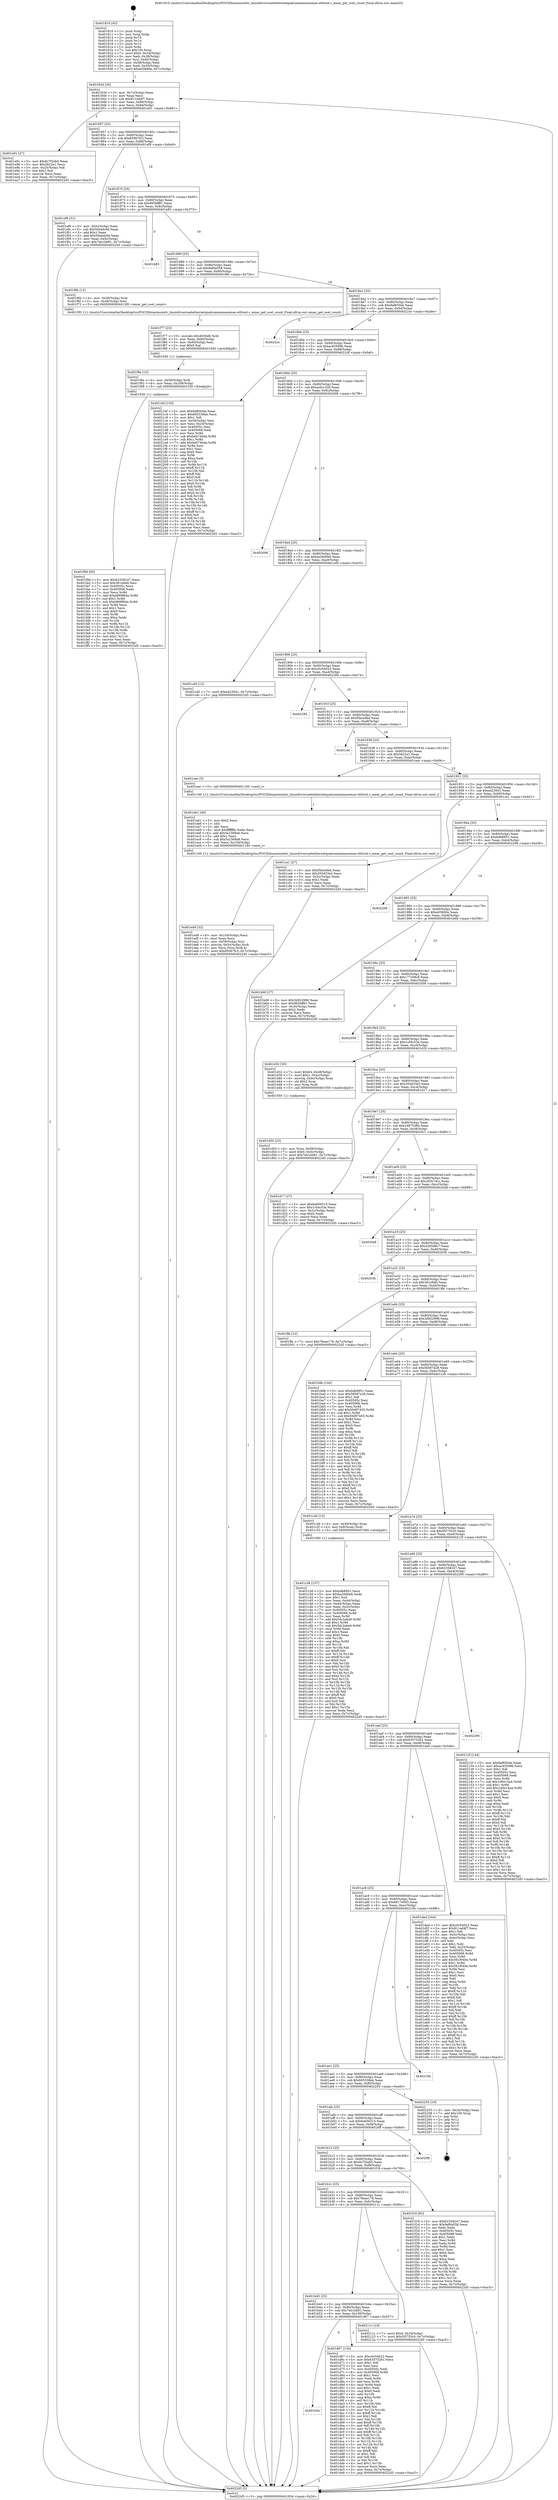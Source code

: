 digraph "0x401810" {
  label = "0x401810 (/mnt/c/Users/mathe/Desktop/tcc/POCII/binaries/extr_linuxdriversnetethernetqualcommemacemac-ethtool.c_emac_get_sset_count_Final-ollvm.out::main(0))"
  labelloc = "t"
  node[shape=record]

  Entry [label="",width=0.3,height=0.3,shape=circle,fillcolor=black,style=filled]
  "0x40183d" [label="{
     0x40183d [26]\l
     | [instrs]\l
     &nbsp;&nbsp;0x40183d \<+3\>: mov -0x7c(%rbp),%eax\l
     &nbsp;&nbsp;0x401840 \<+2\>: mov %eax,%ecx\l
     &nbsp;&nbsp;0x401842 \<+6\>: sub $0x811ed4f7,%ecx\l
     &nbsp;&nbsp;0x401848 \<+3\>: mov %eax,-0x80(%rbp)\l
     &nbsp;&nbsp;0x40184b \<+6\>: mov %ecx,-0x84(%rbp)\l
     &nbsp;&nbsp;0x401851 \<+6\>: je 0000000000401e91 \<main+0x681\>\l
  }"]
  "0x401e91" [label="{
     0x401e91 [27]\l
     | [instrs]\l
     &nbsp;&nbsp;0x401e91 \<+5\>: mov $0x6c7f2eb5,%eax\l
     &nbsp;&nbsp;0x401e96 \<+5\>: mov $0x5622e1,%ecx\l
     &nbsp;&nbsp;0x401e9b \<+3\>: mov -0x25(%rbp),%dl\l
     &nbsp;&nbsp;0x401e9e \<+3\>: test $0x1,%dl\l
     &nbsp;&nbsp;0x401ea1 \<+3\>: cmovne %ecx,%eax\l
     &nbsp;&nbsp;0x401ea4 \<+3\>: mov %eax,-0x7c(%rbp)\l
     &nbsp;&nbsp;0x401ea7 \<+5\>: jmp 00000000004022d5 \<main+0xac5\>\l
  }"]
  "0x401857" [label="{
     0x401857 [25]\l
     | [instrs]\l
     &nbsp;&nbsp;0x401857 \<+5\>: jmp 000000000040185c \<main+0x4c\>\l
     &nbsp;&nbsp;0x40185c \<+3\>: mov -0x80(%rbp),%eax\l
     &nbsp;&nbsp;0x40185f \<+5\>: sub $0x85067fc3,%eax\l
     &nbsp;&nbsp;0x401864 \<+6\>: mov %eax,-0x88(%rbp)\l
     &nbsp;&nbsp;0x40186a \<+6\>: je 0000000000401ef9 \<main+0x6e9\>\l
  }"]
  Exit [label="",width=0.3,height=0.3,shape=circle,fillcolor=black,style=filled,peripheries=2]
  "0x401ef9" [label="{
     0x401ef9 [31]\l
     | [instrs]\l
     &nbsp;&nbsp;0x401ef9 \<+3\>: mov -0x5c(%rbp),%eax\l
     &nbsp;&nbsp;0x401efc \<+5\>: sub $0x50e4dc9d,%eax\l
     &nbsp;&nbsp;0x401f01 \<+3\>: add $0x1,%eax\l
     &nbsp;&nbsp;0x401f04 \<+5\>: add $0x50e4dc9d,%eax\l
     &nbsp;&nbsp;0x401f09 \<+3\>: mov %eax,-0x5c(%rbp)\l
     &nbsp;&nbsp;0x401f0c \<+7\>: movl $0x7eb1bb81,-0x7c(%rbp)\l
     &nbsp;&nbsp;0x401f13 \<+5\>: jmp 00000000004022d5 \<main+0xac5\>\l
  }"]
  "0x401870" [label="{
     0x401870 [25]\l
     | [instrs]\l
     &nbsp;&nbsp;0x401870 \<+5\>: jmp 0000000000401875 \<main+0x65\>\l
     &nbsp;&nbsp;0x401875 \<+3\>: mov -0x80(%rbp),%eax\l
     &nbsp;&nbsp;0x401878 \<+5\>: sub $0x965bff81,%eax\l
     &nbsp;&nbsp;0x40187d \<+6\>: mov %eax,-0x8c(%rbp)\l
     &nbsp;&nbsp;0x401883 \<+6\>: je 0000000000401b83 \<main+0x373\>\l
  }"]
  "0x401f9d" [label="{
     0x401f9d [93]\l
     | [instrs]\l
     &nbsp;&nbsp;0x401f9d \<+5\>: mov $0x62358247,%eax\l
     &nbsp;&nbsp;0x401fa2 \<+5\>: mov $0x361efefd,%esi\l
     &nbsp;&nbsp;0x401fa7 \<+7\>: mov 0x40505c,%ecx\l
     &nbsp;&nbsp;0x401fae \<+7\>: mov 0x405068,%edx\l
     &nbsp;&nbsp;0x401fb5 \<+3\>: mov %ecx,%r8d\l
     &nbsp;&nbsp;0x401fb8 \<+7\>: add $0xb868f64e,%r8d\l
     &nbsp;&nbsp;0x401fbf \<+4\>: sub $0x1,%r8d\l
     &nbsp;&nbsp;0x401fc3 \<+7\>: sub $0xb868f64e,%r8d\l
     &nbsp;&nbsp;0x401fca \<+4\>: imul %r8d,%ecx\l
     &nbsp;&nbsp;0x401fce \<+3\>: and $0x1,%ecx\l
     &nbsp;&nbsp;0x401fd1 \<+3\>: cmp $0x0,%ecx\l
     &nbsp;&nbsp;0x401fd4 \<+4\>: sete %r9b\l
     &nbsp;&nbsp;0x401fd8 \<+3\>: cmp $0xa,%edx\l
     &nbsp;&nbsp;0x401fdb \<+4\>: setl %r10b\l
     &nbsp;&nbsp;0x401fdf \<+3\>: mov %r9b,%r11b\l
     &nbsp;&nbsp;0x401fe2 \<+3\>: and %r10b,%r11b\l
     &nbsp;&nbsp;0x401fe5 \<+3\>: xor %r10b,%r9b\l
     &nbsp;&nbsp;0x401fe8 \<+3\>: or %r9b,%r11b\l
     &nbsp;&nbsp;0x401feb \<+4\>: test $0x1,%r11b\l
     &nbsp;&nbsp;0x401fef \<+3\>: cmovne %esi,%eax\l
     &nbsp;&nbsp;0x401ff2 \<+3\>: mov %eax,-0x7c(%rbp)\l
     &nbsp;&nbsp;0x401ff5 \<+5\>: jmp 00000000004022d5 \<main+0xac5\>\l
  }"]
  "0x401b83" [label="{
     0x401b83\l
  }", style=dashed]
  "0x401889" [label="{
     0x401889 [25]\l
     | [instrs]\l
     &nbsp;&nbsp;0x401889 \<+5\>: jmp 000000000040188e \<main+0x7e\>\l
     &nbsp;&nbsp;0x40188e \<+3\>: mov -0x80(%rbp),%eax\l
     &nbsp;&nbsp;0x401891 \<+5\>: sub $0x9af0a558,%eax\l
     &nbsp;&nbsp;0x401896 \<+6\>: mov %eax,-0x90(%rbp)\l
     &nbsp;&nbsp;0x40189c \<+6\>: je 0000000000401f6b \<main+0x75b\>\l
  }"]
  "0x401f8e" [label="{
     0x401f8e [15]\l
     | [instrs]\l
     &nbsp;&nbsp;0x401f8e \<+4\>: mov -0x58(%rbp),%rdi\l
     &nbsp;&nbsp;0x401f92 \<+6\>: mov %eax,-0x108(%rbp)\l
     &nbsp;&nbsp;0x401f98 \<+5\>: call 0000000000401030 \<free@plt\>\l
     | [calls]\l
     &nbsp;&nbsp;0x401030 \{1\} (unknown)\l
  }"]
  "0x401f6b" [label="{
     0x401f6b [12]\l
     | [instrs]\l
     &nbsp;&nbsp;0x401f6b \<+4\>: mov -0x58(%rbp),%rdi\l
     &nbsp;&nbsp;0x401f6f \<+3\>: mov -0x48(%rbp),%esi\l
     &nbsp;&nbsp;0x401f72 \<+5\>: call 00000000004013f0 \<emac_get_sset_count\>\l
     | [calls]\l
     &nbsp;&nbsp;0x4013f0 \{1\} (/mnt/c/Users/mathe/Desktop/tcc/POCII/binaries/extr_linuxdriversnetethernetqualcommemacemac-ethtool.c_emac_get_sset_count_Final-ollvm.out::emac_get_sset_count)\l
  }"]
  "0x4018a2" [label="{
     0x4018a2 [25]\l
     | [instrs]\l
     &nbsp;&nbsp;0x4018a2 \<+5\>: jmp 00000000004018a7 \<main+0x97\>\l
     &nbsp;&nbsp;0x4018a7 \<+3\>: mov -0x80(%rbp),%eax\l
     &nbsp;&nbsp;0x4018aa \<+5\>: sub $0x9af650de,%eax\l
     &nbsp;&nbsp;0x4018af \<+6\>: mov %eax,-0x94(%rbp)\l
     &nbsp;&nbsp;0x4018b5 \<+6\>: je 00000000004022ce \<main+0xabe\>\l
  }"]
  "0x401f77" [label="{
     0x401f77 [23]\l
     | [instrs]\l
     &nbsp;&nbsp;0x401f77 \<+10\>: movabs $0x4030d6,%rdi\l
     &nbsp;&nbsp;0x401f81 \<+3\>: mov %eax,-0x60(%rbp)\l
     &nbsp;&nbsp;0x401f84 \<+3\>: mov -0x60(%rbp),%esi\l
     &nbsp;&nbsp;0x401f87 \<+2\>: mov $0x0,%al\l
     &nbsp;&nbsp;0x401f89 \<+5\>: call 0000000000401040 \<printf@plt\>\l
     | [calls]\l
     &nbsp;&nbsp;0x401040 \{1\} (unknown)\l
  }"]
  "0x4022ce" [label="{
     0x4022ce\l
  }", style=dashed]
  "0x4018bb" [label="{
     0x4018bb [25]\l
     | [instrs]\l
     &nbsp;&nbsp;0x4018bb \<+5\>: jmp 00000000004018c0 \<main+0xb0\>\l
     &nbsp;&nbsp;0x4018c0 \<+3\>: mov -0x80(%rbp),%eax\l
     &nbsp;&nbsp;0x4018c3 \<+5\>: sub $0xac45599b,%eax\l
     &nbsp;&nbsp;0x4018c8 \<+6\>: mov %eax,-0x98(%rbp)\l
     &nbsp;&nbsp;0x4018ce \<+6\>: je 00000000004021bf \<main+0x9af\>\l
  }"]
  "0x401ed9" [label="{
     0x401ed9 [32]\l
     | [instrs]\l
     &nbsp;&nbsp;0x401ed9 \<+6\>: mov -0x104(%rbp),%ecx\l
     &nbsp;&nbsp;0x401edf \<+3\>: imul %eax,%ecx\l
     &nbsp;&nbsp;0x401ee2 \<+4\>: mov -0x58(%rbp),%rsi\l
     &nbsp;&nbsp;0x401ee6 \<+4\>: movslq -0x5c(%rbp),%rdi\l
     &nbsp;&nbsp;0x401eea \<+3\>: mov %ecx,(%rsi,%rdi,4)\l
     &nbsp;&nbsp;0x401eed \<+7\>: movl $0x85067fc3,-0x7c(%rbp)\l
     &nbsp;&nbsp;0x401ef4 \<+5\>: jmp 00000000004022d5 \<main+0xac5\>\l
  }"]
  "0x4021bf" [label="{
     0x4021bf [150]\l
     | [instrs]\l
     &nbsp;&nbsp;0x4021bf \<+5\>: mov $0x9af650de,%eax\l
     &nbsp;&nbsp;0x4021c4 \<+5\>: mov $0x665338eb,%ecx\l
     &nbsp;&nbsp;0x4021c9 \<+2\>: mov $0x1,%dl\l
     &nbsp;&nbsp;0x4021cb \<+3\>: mov -0x34(%rbp),%esi\l
     &nbsp;&nbsp;0x4021ce \<+3\>: mov %esi,-0x24(%rbp)\l
     &nbsp;&nbsp;0x4021d1 \<+7\>: mov 0x40505c,%esi\l
     &nbsp;&nbsp;0x4021d8 \<+7\>: mov 0x405068,%edi\l
     &nbsp;&nbsp;0x4021df \<+3\>: mov %esi,%r8d\l
     &nbsp;&nbsp;0x4021e2 \<+7\>: sub $0xbeb740da,%r8d\l
     &nbsp;&nbsp;0x4021e9 \<+4\>: sub $0x1,%r8d\l
     &nbsp;&nbsp;0x4021ed \<+7\>: add $0xbeb740da,%r8d\l
     &nbsp;&nbsp;0x4021f4 \<+4\>: imul %r8d,%esi\l
     &nbsp;&nbsp;0x4021f8 \<+3\>: and $0x1,%esi\l
     &nbsp;&nbsp;0x4021fb \<+3\>: cmp $0x0,%esi\l
     &nbsp;&nbsp;0x4021fe \<+4\>: sete %r9b\l
     &nbsp;&nbsp;0x402202 \<+3\>: cmp $0xa,%edi\l
     &nbsp;&nbsp;0x402205 \<+4\>: setl %r10b\l
     &nbsp;&nbsp;0x402209 \<+3\>: mov %r9b,%r11b\l
     &nbsp;&nbsp;0x40220c \<+4\>: xor $0xff,%r11b\l
     &nbsp;&nbsp;0x402210 \<+3\>: mov %r10b,%bl\l
     &nbsp;&nbsp;0x402213 \<+3\>: xor $0xff,%bl\l
     &nbsp;&nbsp;0x402216 \<+3\>: xor $0x0,%dl\l
     &nbsp;&nbsp;0x402219 \<+3\>: mov %r11b,%r14b\l
     &nbsp;&nbsp;0x40221c \<+4\>: and $0x0,%r14b\l
     &nbsp;&nbsp;0x402220 \<+3\>: and %dl,%r9b\l
     &nbsp;&nbsp;0x402223 \<+3\>: mov %bl,%r15b\l
     &nbsp;&nbsp;0x402226 \<+4\>: and $0x0,%r15b\l
     &nbsp;&nbsp;0x40222a \<+3\>: and %dl,%r10b\l
     &nbsp;&nbsp;0x40222d \<+3\>: or %r9b,%r14b\l
     &nbsp;&nbsp;0x402230 \<+3\>: or %r10b,%r15b\l
     &nbsp;&nbsp;0x402233 \<+3\>: xor %r15b,%r14b\l
     &nbsp;&nbsp;0x402236 \<+3\>: or %bl,%r11b\l
     &nbsp;&nbsp;0x402239 \<+4\>: xor $0xff,%r11b\l
     &nbsp;&nbsp;0x40223d \<+3\>: or $0x0,%dl\l
     &nbsp;&nbsp;0x402240 \<+3\>: and %dl,%r11b\l
     &nbsp;&nbsp;0x402243 \<+3\>: or %r11b,%r14b\l
     &nbsp;&nbsp;0x402246 \<+4\>: test $0x1,%r14b\l
     &nbsp;&nbsp;0x40224a \<+3\>: cmovne %ecx,%eax\l
     &nbsp;&nbsp;0x40224d \<+3\>: mov %eax,-0x7c(%rbp)\l
     &nbsp;&nbsp;0x402250 \<+5\>: jmp 00000000004022d5 \<main+0xac5\>\l
  }"]
  "0x4018d4" [label="{
     0x4018d4 [25]\l
     | [instrs]\l
     &nbsp;&nbsp;0x4018d4 \<+5\>: jmp 00000000004018d9 \<main+0xc9\>\l
     &nbsp;&nbsp;0x4018d9 \<+3\>: mov -0x80(%rbp),%eax\l
     &nbsp;&nbsp;0x4018dc \<+5\>: sub $0xae5cc326,%eax\l
     &nbsp;&nbsp;0x4018e1 \<+6\>: mov %eax,-0x9c(%rbp)\l
     &nbsp;&nbsp;0x4018e7 \<+6\>: je 0000000000402006 \<main+0x7f6\>\l
  }"]
  "0x401eb1" [label="{
     0x401eb1 [40]\l
     | [instrs]\l
     &nbsp;&nbsp;0x401eb1 \<+5\>: mov $0x2,%ecx\l
     &nbsp;&nbsp;0x401eb6 \<+1\>: cltd\l
     &nbsp;&nbsp;0x401eb7 \<+2\>: idiv %ecx\l
     &nbsp;&nbsp;0x401eb9 \<+6\>: imul $0xfffffffe,%edx,%ecx\l
     &nbsp;&nbsp;0x401ebf \<+6\>: add $0x5a1568a8,%ecx\l
     &nbsp;&nbsp;0x401ec5 \<+3\>: add $0x1,%ecx\l
     &nbsp;&nbsp;0x401ec8 \<+6\>: sub $0x5a1568a8,%ecx\l
     &nbsp;&nbsp;0x401ece \<+6\>: mov %ecx,-0x104(%rbp)\l
     &nbsp;&nbsp;0x401ed4 \<+5\>: call 0000000000401160 \<next_i\>\l
     | [calls]\l
     &nbsp;&nbsp;0x401160 \{1\} (/mnt/c/Users/mathe/Desktop/tcc/POCII/binaries/extr_linuxdriversnetethernetqualcommemacemac-ethtool.c_emac_get_sset_count_Final-ollvm.out::next_i)\l
  }"]
  "0x402006" [label="{
     0x402006\l
  }", style=dashed]
  "0x4018ed" [label="{
     0x4018ed [25]\l
     | [instrs]\l
     &nbsp;&nbsp;0x4018ed \<+5\>: jmp 00000000004018f2 \<main+0xe2\>\l
     &nbsp;&nbsp;0x4018f2 \<+3\>: mov -0x80(%rbp),%eax\l
     &nbsp;&nbsp;0x4018f5 \<+5\>: sub $0xba26d0e6,%eax\l
     &nbsp;&nbsp;0x4018fa \<+6\>: mov %eax,-0xa0(%rbp)\l
     &nbsp;&nbsp;0x401900 \<+6\>: je 0000000000401cd5 \<main+0x4c5\>\l
  }"]
  "0x401b5e" [label="{
     0x401b5e\l
  }", style=dashed]
  "0x401cd5" [label="{
     0x401cd5 [12]\l
     | [instrs]\l
     &nbsp;&nbsp;0x401cd5 \<+7\>: movl $0xa423941,-0x7c(%rbp)\l
     &nbsp;&nbsp;0x401cdc \<+5\>: jmp 00000000004022d5 \<main+0xac5\>\l
  }"]
  "0x401906" [label="{
     0x401906 [25]\l
     | [instrs]\l
     &nbsp;&nbsp;0x401906 \<+5\>: jmp 000000000040190b \<main+0xfb\>\l
     &nbsp;&nbsp;0x40190b \<+3\>: mov -0x80(%rbp),%eax\l
     &nbsp;&nbsp;0x40190e \<+5\>: sub $0xc0c54022,%eax\l
     &nbsp;&nbsp;0x401913 \<+6\>: mov %eax,-0xa4(%rbp)\l
     &nbsp;&nbsp;0x401919 \<+6\>: je 0000000000402284 \<main+0xa74\>\l
  }"]
  "0x401d67" [label="{
     0x401d67 [134]\l
     | [instrs]\l
     &nbsp;&nbsp;0x401d67 \<+5\>: mov $0xc0c54022,%eax\l
     &nbsp;&nbsp;0x401d6c \<+5\>: mov $0x63575261,%ecx\l
     &nbsp;&nbsp;0x401d71 \<+2\>: mov $0x1,%dl\l
     &nbsp;&nbsp;0x401d73 \<+2\>: xor %esi,%esi\l
     &nbsp;&nbsp;0x401d75 \<+7\>: mov 0x40505c,%edi\l
     &nbsp;&nbsp;0x401d7c \<+8\>: mov 0x405068,%r8d\l
     &nbsp;&nbsp;0x401d84 \<+3\>: sub $0x1,%esi\l
     &nbsp;&nbsp;0x401d87 \<+3\>: mov %edi,%r9d\l
     &nbsp;&nbsp;0x401d8a \<+3\>: add %esi,%r9d\l
     &nbsp;&nbsp;0x401d8d \<+4\>: imul %r9d,%edi\l
     &nbsp;&nbsp;0x401d91 \<+3\>: and $0x1,%edi\l
     &nbsp;&nbsp;0x401d94 \<+3\>: cmp $0x0,%edi\l
     &nbsp;&nbsp;0x401d97 \<+4\>: sete %r10b\l
     &nbsp;&nbsp;0x401d9b \<+4\>: cmp $0xa,%r8d\l
     &nbsp;&nbsp;0x401d9f \<+4\>: setl %r11b\l
     &nbsp;&nbsp;0x401da3 \<+3\>: mov %r10b,%bl\l
     &nbsp;&nbsp;0x401da6 \<+3\>: xor $0xff,%bl\l
     &nbsp;&nbsp;0x401da9 \<+3\>: mov %r11b,%r14b\l
     &nbsp;&nbsp;0x401dac \<+4\>: xor $0xff,%r14b\l
     &nbsp;&nbsp;0x401db0 \<+3\>: xor $0x1,%dl\l
     &nbsp;&nbsp;0x401db3 \<+3\>: mov %bl,%r15b\l
     &nbsp;&nbsp;0x401db6 \<+4\>: and $0xff,%r15b\l
     &nbsp;&nbsp;0x401dba \<+3\>: and %dl,%r10b\l
     &nbsp;&nbsp;0x401dbd \<+3\>: mov %r14b,%r12b\l
     &nbsp;&nbsp;0x401dc0 \<+4\>: and $0xff,%r12b\l
     &nbsp;&nbsp;0x401dc4 \<+3\>: and %dl,%r11b\l
     &nbsp;&nbsp;0x401dc7 \<+3\>: or %r10b,%r15b\l
     &nbsp;&nbsp;0x401dca \<+3\>: or %r11b,%r12b\l
     &nbsp;&nbsp;0x401dcd \<+3\>: xor %r12b,%r15b\l
     &nbsp;&nbsp;0x401dd0 \<+3\>: or %r14b,%bl\l
     &nbsp;&nbsp;0x401dd3 \<+3\>: xor $0xff,%bl\l
     &nbsp;&nbsp;0x401dd6 \<+3\>: or $0x1,%dl\l
     &nbsp;&nbsp;0x401dd9 \<+2\>: and %dl,%bl\l
     &nbsp;&nbsp;0x401ddb \<+3\>: or %bl,%r15b\l
     &nbsp;&nbsp;0x401dde \<+4\>: test $0x1,%r15b\l
     &nbsp;&nbsp;0x401de2 \<+3\>: cmovne %ecx,%eax\l
     &nbsp;&nbsp;0x401de5 \<+3\>: mov %eax,-0x7c(%rbp)\l
     &nbsp;&nbsp;0x401de8 \<+5\>: jmp 00000000004022d5 \<main+0xac5\>\l
  }"]
  "0x402284" [label="{
     0x402284\l
  }", style=dashed]
  "0x40191f" [label="{
     0x40191f [25]\l
     | [instrs]\l
     &nbsp;&nbsp;0x40191f \<+5\>: jmp 0000000000401924 \<main+0x114\>\l
     &nbsp;&nbsp;0x401924 \<+3\>: mov -0x80(%rbp),%eax\l
     &nbsp;&nbsp;0x401927 \<+5\>: sub $0xf5bce6b4,%eax\l
     &nbsp;&nbsp;0x40192c \<+6\>: mov %eax,-0xa8(%rbp)\l
     &nbsp;&nbsp;0x401932 \<+6\>: je 0000000000401cfc \<main+0x4ec\>\l
  }"]
  "0x401b45" [label="{
     0x401b45 [25]\l
     | [instrs]\l
     &nbsp;&nbsp;0x401b45 \<+5\>: jmp 0000000000401b4a \<main+0x33a\>\l
     &nbsp;&nbsp;0x401b4a \<+3\>: mov -0x80(%rbp),%eax\l
     &nbsp;&nbsp;0x401b4d \<+5\>: sub $0x7eb1bb81,%eax\l
     &nbsp;&nbsp;0x401b52 \<+6\>: mov %eax,-0x100(%rbp)\l
     &nbsp;&nbsp;0x401b58 \<+6\>: je 0000000000401d67 \<main+0x557\>\l
  }"]
  "0x401cfc" [label="{
     0x401cfc\l
  }", style=dashed]
  "0x401938" [label="{
     0x401938 [25]\l
     | [instrs]\l
     &nbsp;&nbsp;0x401938 \<+5\>: jmp 000000000040193d \<main+0x12d\>\l
     &nbsp;&nbsp;0x40193d \<+3\>: mov -0x80(%rbp),%eax\l
     &nbsp;&nbsp;0x401940 \<+5\>: sub $0x5622e1,%eax\l
     &nbsp;&nbsp;0x401945 \<+6\>: mov %eax,-0xac(%rbp)\l
     &nbsp;&nbsp;0x40194b \<+6\>: je 0000000000401eac \<main+0x69c\>\l
  }"]
  "0x40211c" [label="{
     0x40211c [19]\l
     | [instrs]\l
     &nbsp;&nbsp;0x40211c \<+7\>: movl $0x0,-0x34(%rbp)\l
     &nbsp;&nbsp;0x402123 \<+7\>: movl $0x5f3755c0,-0x7c(%rbp)\l
     &nbsp;&nbsp;0x40212a \<+5\>: jmp 00000000004022d5 \<main+0xac5\>\l
  }"]
  "0x401eac" [label="{
     0x401eac [5]\l
     | [instrs]\l
     &nbsp;&nbsp;0x401eac \<+5\>: call 0000000000401160 \<next_i\>\l
     | [calls]\l
     &nbsp;&nbsp;0x401160 \{1\} (/mnt/c/Users/mathe/Desktop/tcc/POCII/binaries/extr_linuxdriversnetethernetqualcommemacemac-ethtool.c_emac_get_sset_count_Final-ollvm.out::next_i)\l
  }"]
  "0x401951" [label="{
     0x401951 [25]\l
     | [instrs]\l
     &nbsp;&nbsp;0x401951 \<+5\>: jmp 0000000000401956 \<main+0x146\>\l
     &nbsp;&nbsp;0x401956 \<+3\>: mov -0x80(%rbp),%eax\l
     &nbsp;&nbsp;0x401959 \<+5\>: sub $0xa423941,%eax\l
     &nbsp;&nbsp;0x40195e \<+6\>: mov %eax,-0xb0(%rbp)\l
     &nbsp;&nbsp;0x401964 \<+6\>: je 0000000000401ce1 \<main+0x4d1\>\l
  }"]
  "0x401b2c" [label="{
     0x401b2c [25]\l
     | [instrs]\l
     &nbsp;&nbsp;0x401b2c \<+5\>: jmp 0000000000401b31 \<main+0x321\>\l
     &nbsp;&nbsp;0x401b31 \<+3\>: mov -0x80(%rbp),%eax\l
     &nbsp;&nbsp;0x401b34 \<+5\>: sub $0x79eae178,%eax\l
     &nbsp;&nbsp;0x401b39 \<+6\>: mov %eax,-0xfc(%rbp)\l
     &nbsp;&nbsp;0x401b3f \<+6\>: je 000000000040211c \<main+0x90c\>\l
  }"]
  "0x401ce1" [label="{
     0x401ce1 [27]\l
     | [instrs]\l
     &nbsp;&nbsp;0x401ce1 \<+5\>: mov $0xf5bce6b4,%eax\l
     &nbsp;&nbsp;0x401ce6 \<+5\>: mov $0x203d33e2,%ecx\l
     &nbsp;&nbsp;0x401ceb \<+3\>: mov -0x2c(%rbp),%edx\l
     &nbsp;&nbsp;0x401cee \<+3\>: cmp $0x1,%edx\l
     &nbsp;&nbsp;0x401cf1 \<+3\>: cmovl %ecx,%eax\l
     &nbsp;&nbsp;0x401cf4 \<+3\>: mov %eax,-0x7c(%rbp)\l
     &nbsp;&nbsp;0x401cf7 \<+5\>: jmp 00000000004022d5 \<main+0xac5\>\l
  }"]
  "0x40196a" [label="{
     0x40196a [25]\l
     | [instrs]\l
     &nbsp;&nbsp;0x40196a \<+5\>: jmp 000000000040196f \<main+0x15f\>\l
     &nbsp;&nbsp;0x40196f \<+3\>: mov -0x80(%rbp),%eax\l
     &nbsp;&nbsp;0x401972 \<+5\>: sub $0xbdb8951,%eax\l
     &nbsp;&nbsp;0x401977 \<+6\>: mov %eax,-0xb4(%rbp)\l
     &nbsp;&nbsp;0x40197d \<+6\>: je 0000000000402268 \<main+0xa58\>\l
  }"]
  "0x401f18" [label="{
     0x401f18 [83]\l
     | [instrs]\l
     &nbsp;&nbsp;0x401f18 \<+5\>: mov $0x62358247,%eax\l
     &nbsp;&nbsp;0x401f1d \<+5\>: mov $0x9af0a558,%ecx\l
     &nbsp;&nbsp;0x401f22 \<+2\>: xor %edx,%edx\l
     &nbsp;&nbsp;0x401f24 \<+7\>: mov 0x40505c,%esi\l
     &nbsp;&nbsp;0x401f2b \<+7\>: mov 0x405068,%edi\l
     &nbsp;&nbsp;0x401f32 \<+3\>: sub $0x1,%edx\l
     &nbsp;&nbsp;0x401f35 \<+3\>: mov %esi,%r8d\l
     &nbsp;&nbsp;0x401f38 \<+3\>: add %edx,%r8d\l
     &nbsp;&nbsp;0x401f3b \<+4\>: imul %r8d,%esi\l
     &nbsp;&nbsp;0x401f3f \<+3\>: and $0x1,%esi\l
     &nbsp;&nbsp;0x401f42 \<+3\>: cmp $0x0,%esi\l
     &nbsp;&nbsp;0x401f45 \<+4\>: sete %r9b\l
     &nbsp;&nbsp;0x401f49 \<+3\>: cmp $0xa,%edi\l
     &nbsp;&nbsp;0x401f4c \<+4\>: setl %r10b\l
     &nbsp;&nbsp;0x401f50 \<+3\>: mov %r9b,%r11b\l
     &nbsp;&nbsp;0x401f53 \<+3\>: and %r10b,%r11b\l
     &nbsp;&nbsp;0x401f56 \<+3\>: xor %r10b,%r9b\l
     &nbsp;&nbsp;0x401f59 \<+3\>: or %r9b,%r11b\l
     &nbsp;&nbsp;0x401f5c \<+4\>: test $0x1,%r11b\l
     &nbsp;&nbsp;0x401f60 \<+3\>: cmovne %ecx,%eax\l
     &nbsp;&nbsp;0x401f63 \<+3\>: mov %eax,-0x7c(%rbp)\l
     &nbsp;&nbsp;0x401f66 \<+5\>: jmp 00000000004022d5 \<main+0xac5\>\l
  }"]
  "0x402268" [label="{
     0x402268\l
  }", style=dashed]
  "0x401983" [label="{
     0x401983 [25]\l
     | [instrs]\l
     &nbsp;&nbsp;0x401983 \<+5\>: jmp 0000000000401988 \<main+0x178\>\l
     &nbsp;&nbsp;0x401988 \<+3\>: mov -0x80(%rbp),%eax\l
     &nbsp;&nbsp;0x40198b \<+5\>: sub $0xe03690e,%eax\l
     &nbsp;&nbsp;0x401990 \<+6\>: mov %eax,-0xb8(%rbp)\l
     &nbsp;&nbsp;0x401996 \<+6\>: je 0000000000401b68 \<main+0x358\>\l
  }"]
  "0x401b13" [label="{
     0x401b13 [25]\l
     | [instrs]\l
     &nbsp;&nbsp;0x401b13 \<+5\>: jmp 0000000000401b18 \<main+0x308\>\l
     &nbsp;&nbsp;0x401b18 \<+3\>: mov -0x80(%rbp),%eax\l
     &nbsp;&nbsp;0x401b1b \<+5\>: sub $0x6c7f2eb5,%eax\l
     &nbsp;&nbsp;0x401b20 \<+6\>: mov %eax,-0xf8(%rbp)\l
     &nbsp;&nbsp;0x401b26 \<+6\>: je 0000000000401f18 \<main+0x708\>\l
  }"]
  "0x401b68" [label="{
     0x401b68 [27]\l
     | [instrs]\l
     &nbsp;&nbsp;0x401b68 \<+5\>: mov $0x3d922996,%eax\l
     &nbsp;&nbsp;0x401b6d \<+5\>: mov $0x965bff81,%ecx\l
     &nbsp;&nbsp;0x401b72 \<+3\>: mov -0x30(%rbp),%edx\l
     &nbsp;&nbsp;0x401b75 \<+3\>: cmp $0x2,%edx\l
     &nbsp;&nbsp;0x401b78 \<+3\>: cmovne %ecx,%eax\l
     &nbsp;&nbsp;0x401b7b \<+3\>: mov %eax,-0x7c(%rbp)\l
     &nbsp;&nbsp;0x401b7e \<+5\>: jmp 00000000004022d5 \<main+0xac5\>\l
  }"]
  "0x40199c" [label="{
     0x40199c [25]\l
     | [instrs]\l
     &nbsp;&nbsp;0x40199c \<+5\>: jmp 00000000004019a1 \<main+0x191\>\l
     &nbsp;&nbsp;0x4019a1 \<+3\>: mov -0x80(%rbp),%eax\l
     &nbsp;&nbsp;0x4019a4 \<+5\>: sub $0x177c08c9,%eax\l
     &nbsp;&nbsp;0x4019a9 \<+6\>: mov %eax,-0xbc(%rbp)\l
     &nbsp;&nbsp;0x4019af \<+6\>: je 0000000000402056 \<main+0x846\>\l
  }"]
  "0x4022d5" [label="{
     0x4022d5 [5]\l
     | [instrs]\l
     &nbsp;&nbsp;0x4022d5 \<+5\>: jmp 000000000040183d \<main+0x2d\>\l
  }"]
  "0x401810" [label="{
     0x401810 [45]\l
     | [instrs]\l
     &nbsp;&nbsp;0x401810 \<+1\>: push %rbp\l
     &nbsp;&nbsp;0x401811 \<+3\>: mov %rsp,%rbp\l
     &nbsp;&nbsp;0x401814 \<+2\>: push %r15\l
     &nbsp;&nbsp;0x401816 \<+2\>: push %r14\l
     &nbsp;&nbsp;0x401818 \<+2\>: push %r12\l
     &nbsp;&nbsp;0x40181a \<+1\>: push %rbx\l
     &nbsp;&nbsp;0x40181b \<+7\>: sub $0x100,%rsp\l
     &nbsp;&nbsp;0x401822 \<+7\>: movl $0x0,-0x34(%rbp)\l
     &nbsp;&nbsp;0x401829 \<+3\>: mov %edi,-0x38(%rbp)\l
     &nbsp;&nbsp;0x40182c \<+4\>: mov %rsi,-0x40(%rbp)\l
     &nbsp;&nbsp;0x401830 \<+3\>: mov -0x38(%rbp),%edi\l
     &nbsp;&nbsp;0x401833 \<+3\>: mov %edi,-0x30(%rbp)\l
     &nbsp;&nbsp;0x401836 \<+7\>: movl $0xe03690e,-0x7c(%rbp)\l
  }"]
  "0x4020ff" [label="{
     0x4020ff\l
  }", style=dashed]
  "0x402056" [label="{
     0x402056\l
  }", style=dashed]
  "0x4019b5" [label="{
     0x4019b5 [25]\l
     | [instrs]\l
     &nbsp;&nbsp;0x4019b5 \<+5\>: jmp 00000000004019ba \<main+0x1aa\>\l
     &nbsp;&nbsp;0x4019ba \<+3\>: mov -0x80(%rbp),%eax\l
     &nbsp;&nbsp;0x4019bd \<+5\>: sub $0x1c04c53e,%eax\l
     &nbsp;&nbsp;0x4019c2 \<+6\>: mov %eax,-0xc0(%rbp)\l
     &nbsp;&nbsp;0x4019c8 \<+6\>: je 0000000000401d32 \<main+0x522\>\l
  }"]
  "0x401afa" [label="{
     0x401afa [25]\l
     | [instrs]\l
     &nbsp;&nbsp;0x401afa \<+5\>: jmp 0000000000401aff \<main+0x2ef\>\l
     &nbsp;&nbsp;0x401aff \<+3\>: mov -0x80(%rbp),%eax\l
     &nbsp;&nbsp;0x401b02 \<+5\>: sub $0x6a656315,%eax\l
     &nbsp;&nbsp;0x401b07 \<+6\>: mov %eax,-0xf4(%rbp)\l
     &nbsp;&nbsp;0x401b0d \<+6\>: je 00000000004020ff \<main+0x8ef\>\l
  }"]
  "0x401d32" [label="{
     0x401d32 [30]\l
     | [instrs]\l
     &nbsp;&nbsp;0x401d32 \<+7\>: movl $0x64,-0x48(%rbp)\l
     &nbsp;&nbsp;0x401d39 \<+7\>: movl $0x1,-0x4c(%rbp)\l
     &nbsp;&nbsp;0x401d40 \<+4\>: movslq -0x4c(%rbp),%rax\l
     &nbsp;&nbsp;0x401d44 \<+4\>: shl $0x2,%rax\l
     &nbsp;&nbsp;0x401d48 \<+3\>: mov %rax,%rdi\l
     &nbsp;&nbsp;0x401d4b \<+5\>: call 0000000000401050 \<malloc@plt\>\l
     | [calls]\l
     &nbsp;&nbsp;0x401050 \{1\} (unknown)\l
  }"]
  "0x4019ce" [label="{
     0x4019ce [25]\l
     | [instrs]\l
     &nbsp;&nbsp;0x4019ce \<+5\>: jmp 00000000004019d3 \<main+0x1c3\>\l
     &nbsp;&nbsp;0x4019d3 \<+3\>: mov -0x80(%rbp),%eax\l
     &nbsp;&nbsp;0x4019d6 \<+5\>: sub $0x203d33e2,%eax\l
     &nbsp;&nbsp;0x4019db \<+6\>: mov %eax,-0xc4(%rbp)\l
     &nbsp;&nbsp;0x4019e1 \<+6\>: je 0000000000401d17 \<main+0x507\>\l
  }"]
  "0x402255" [label="{
     0x402255 [19]\l
     | [instrs]\l
     &nbsp;&nbsp;0x402255 \<+3\>: mov -0x24(%rbp),%eax\l
     &nbsp;&nbsp;0x402258 \<+7\>: add $0x100,%rsp\l
     &nbsp;&nbsp;0x40225f \<+1\>: pop %rbx\l
     &nbsp;&nbsp;0x402260 \<+2\>: pop %r12\l
     &nbsp;&nbsp;0x402262 \<+2\>: pop %r14\l
     &nbsp;&nbsp;0x402264 \<+2\>: pop %r15\l
     &nbsp;&nbsp;0x402266 \<+1\>: pop %rbp\l
     &nbsp;&nbsp;0x402267 \<+1\>: ret\l
  }"]
  "0x401d17" [label="{
     0x401d17 [27]\l
     | [instrs]\l
     &nbsp;&nbsp;0x401d17 \<+5\>: mov $0x6a656315,%eax\l
     &nbsp;&nbsp;0x401d1c \<+5\>: mov $0x1c04c53e,%ecx\l
     &nbsp;&nbsp;0x401d21 \<+3\>: mov -0x2c(%rbp),%edx\l
     &nbsp;&nbsp;0x401d24 \<+3\>: cmp $0x0,%edx\l
     &nbsp;&nbsp;0x401d27 \<+3\>: cmove %ecx,%eax\l
     &nbsp;&nbsp;0x401d2a \<+3\>: mov %eax,-0x7c(%rbp)\l
     &nbsp;&nbsp;0x401d2d \<+5\>: jmp 00000000004022d5 \<main+0xac5\>\l
  }"]
  "0x4019e7" [label="{
     0x4019e7 [25]\l
     | [instrs]\l
     &nbsp;&nbsp;0x4019e7 \<+5\>: jmp 00000000004019ec \<main+0x1dc\>\l
     &nbsp;&nbsp;0x4019ec \<+3\>: mov -0x80(%rbp),%eax\l
     &nbsp;&nbsp;0x4019ef \<+5\>: sub $0x2487548b,%eax\l
     &nbsp;&nbsp;0x4019f4 \<+6\>: mov %eax,-0xc8(%rbp)\l
     &nbsp;&nbsp;0x4019fa \<+6\>: je 00000000004020c1 \<main+0x8b1\>\l
  }"]
  "0x401ae1" [label="{
     0x401ae1 [25]\l
     | [instrs]\l
     &nbsp;&nbsp;0x401ae1 \<+5\>: jmp 0000000000401ae6 \<main+0x2d6\>\l
     &nbsp;&nbsp;0x401ae6 \<+3\>: mov -0x80(%rbp),%eax\l
     &nbsp;&nbsp;0x401ae9 \<+5\>: sub $0x665338eb,%eax\l
     &nbsp;&nbsp;0x401aee \<+6\>: mov %eax,-0xf0(%rbp)\l
     &nbsp;&nbsp;0x401af4 \<+6\>: je 0000000000402255 \<main+0xa45\>\l
  }"]
  "0x4020c1" [label="{
     0x4020c1\l
  }", style=dashed]
  "0x401a00" [label="{
     0x401a00 [25]\l
     | [instrs]\l
     &nbsp;&nbsp;0x401a00 \<+5\>: jmp 0000000000401a05 \<main+0x1f5\>\l
     &nbsp;&nbsp;0x401a05 \<+3\>: mov -0x80(%rbp),%eax\l
     &nbsp;&nbsp;0x401a08 \<+5\>: sub $0x263c74cc,%eax\l
     &nbsp;&nbsp;0x401a0d \<+6\>: mov %eax,-0xcc(%rbp)\l
     &nbsp;&nbsp;0x401a13 \<+6\>: je 00000000004020a8 \<main+0x898\>\l
  }"]
  "0x40210b" [label="{
     0x40210b\l
  }", style=dashed]
  "0x4020a8" [label="{
     0x4020a8\l
  }", style=dashed]
  "0x401a19" [label="{
     0x401a19 [25]\l
     | [instrs]\l
     &nbsp;&nbsp;0x401a19 \<+5\>: jmp 0000000000401a1e \<main+0x20e\>\l
     &nbsp;&nbsp;0x401a1e \<+3\>: mov -0x80(%rbp),%eax\l
     &nbsp;&nbsp;0x401a21 \<+5\>: sub $0x3285d6c7,%eax\l
     &nbsp;&nbsp;0x401a26 \<+6\>: mov %eax,-0xd0(%rbp)\l
     &nbsp;&nbsp;0x401a2c \<+6\>: je 000000000040203b \<main+0x82b\>\l
  }"]
  "0x401ac8" [label="{
     0x401ac8 [25]\l
     | [instrs]\l
     &nbsp;&nbsp;0x401ac8 \<+5\>: jmp 0000000000401acd \<main+0x2bd\>\l
     &nbsp;&nbsp;0x401acd \<+3\>: mov -0x80(%rbp),%eax\l
     &nbsp;&nbsp;0x401ad0 \<+5\>: sub $0x6617e0d3,%eax\l
     &nbsp;&nbsp;0x401ad5 \<+6\>: mov %eax,-0xec(%rbp)\l
     &nbsp;&nbsp;0x401adb \<+6\>: je 000000000040210b \<main+0x8fb\>\l
  }"]
  "0x40203b" [label="{
     0x40203b\l
  }", style=dashed]
  "0x401a32" [label="{
     0x401a32 [25]\l
     | [instrs]\l
     &nbsp;&nbsp;0x401a32 \<+5\>: jmp 0000000000401a37 \<main+0x227\>\l
     &nbsp;&nbsp;0x401a37 \<+3\>: mov -0x80(%rbp),%eax\l
     &nbsp;&nbsp;0x401a3a \<+5\>: sub $0x361efefd,%eax\l
     &nbsp;&nbsp;0x401a3f \<+6\>: mov %eax,-0xd4(%rbp)\l
     &nbsp;&nbsp;0x401a45 \<+6\>: je 0000000000401ffa \<main+0x7ea\>\l
  }"]
  "0x401ded" [label="{
     0x401ded [164]\l
     | [instrs]\l
     &nbsp;&nbsp;0x401ded \<+5\>: mov $0xc0c54022,%eax\l
     &nbsp;&nbsp;0x401df2 \<+5\>: mov $0x811ed4f7,%ecx\l
     &nbsp;&nbsp;0x401df7 \<+2\>: mov $0x1,%dl\l
     &nbsp;&nbsp;0x401df9 \<+3\>: mov -0x5c(%rbp),%esi\l
     &nbsp;&nbsp;0x401dfc \<+3\>: cmp -0x4c(%rbp),%esi\l
     &nbsp;&nbsp;0x401dff \<+4\>: setl %dil\l
     &nbsp;&nbsp;0x401e03 \<+4\>: and $0x1,%dil\l
     &nbsp;&nbsp;0x401e07 \<+4\>: mov %dil,-0x25(%rbp)\l
     &nbsp;&nbsp;0x401e0b \<+7\>: mov 0x40505c,%esi\l
     &nbsp;&nbsp;0x401e12 \<+8\>: mov 0x405068,%r8d\l
     &nbsp;&nbsp;0x401e1a \<+3\>: mov %esi,%r9d\l
     &nbsp;&nbsp;0x401e1d \<+7\>: add $0x561f040e,%r9d\l
     &nbsp;&nbsp;0x401e24 \<+4\>: sub $0x1,%r9d\l
     &nbsp;&nbsp;0x401e28 \<+7\>: sub $0x561f040e,%r9d\l
     &nbsp;&nbsp;0x401e2f \<+4\>: imul %r9d,%esi\l
     &nbsp;&nbsp;0x401e33 \<+3\>: and $0x1,%esi\l
     &nbsp;&nbsp;0x401e36 \<+3\>: cmp $0x0,%esi\l
     &nbsp;&nbsp;0x401e39 \<+4\>: sete %dil\l
     &nbsp;&nbsp;0x401e3d \<+4\>: cmp $0xa,%r8d\l
     &nbsp;&nbsp;0x401e41 \<+4\>: setl %r10b\l
     &nbsp;&nbsp;0x401e45 \<+3\>: mov %dil,%r11b\l
     &nbsp;&nbsp;0x401e48 \<+4\>: xor $0xff,%r11b\l
     &nbsp;&nbsp;0x401e4c \<+3\>: mov %r10b,%bl\l
     &nbsp;&nbsp;0x401e4f \<+3\>: xor $0xff,%bl\l
     &nbsp;&nbsp;0x401e52 \<+3\>: xor $0x1,%dl\l
     &nbsp;&nbsp;0x401e55 \<+3\>: mov %r11b,%r14b\l
     &nbsp;&nbsp;0x401e58 \<+4\>: and $0xff,%r14b\l
     &nbsp;&nbsp;0x401e5c \<+3\>: and %dl,%dil\l
     &nbsp;&nbsp;0x401e5f \<+3\>: mov %bl,%r15b\l
     &nbsp;&nbsp;0x401e62 \<+4\>: and $0xff,%r15b\l
     &nbsp;&nbsp;0x401e66 \<+3\>: and %dl,%r10b\l
     &nbsp;&nbsp;0x401e69 \<+3\>: or %dil,%r14b\l
     &nbsp;&nbsp;0x401e6c \<+3\>: or %r10b,%r15b\l
     &nbsp;&nbsp;0x401e6f \<+3\>: xor %r15b,%r14b\l
     &nbsp;&nbsp;0x401e72 \<+3\>: or %bl,%r11b\l
     &nbsp;&nbsp;0x401e75 \<+4\>: xor $0xff,%r11b\l
     &nbsp;&nbsp;0x401e79 \<+3\>: or $0x1,%dl\l
     &nbsp;&nbsp;0x401e7c \<+3\>: and %dl,%r11b\l
     &nbsp;&nbsp;0x401e7f \<+3\>: or %r11b,%r14b\l
     &nbsp;&nbsp;0x401e82 \<+4\>: test $0x1,%r14b\l
     &nbsp;&nbsp;0x401e86 \<+3\>: cmovne %ecx,%eax\l
     &nbsp;&nbsp;0x401e89 \<+3\>: mov %eax,-0x7c(%rbp)\l
     &nbsp;&nbsp;0x401e8c \<+5\>: jmp 00000000004022d5 \<main+0xac5\>\l
  }"]
  "0x401ffa" [label="{
     0x401ffa [12]\l
     | [instrs]\l
     &nbsp;&nbsp;0x401ffa \<+7\>: movl $0x79eae178,-0x7c(%rbp)\l
     &nbsp;&nbsp;0x402001 \<+5\>: jmp 00000000004022d5 \<main+0xac5\>\l
  }"]
  "0x401a4b" [label="{
     0x401a4b [25]\l
     | [instrs]\l
     &nbsp;&nbsp;0x401a4b \<+5\>: jmp 0000000000401a50 \<main+0x240\>\l
     &nbsp;&nbsp;0x401a50 \<+3\>: mov -0x80(%rbp),%eax\l
     &nbsp;&nbsp;0x401a53 \<+5\>: sub $0x3d922996,%eax\l
     &nbsp;&nbsp;0x401a58 \<+6\>: mov %eax,-0xd8(%rbp)\l
     &nbsp;&nbsp;0x401a5e \<+6\>: je 0000000000401b9b \<main+0x38b\>\l
  }"]
  "0x401aaf" [label="{
     0x401aaf [25]\l
     | [instrs]\l
     &nbsp;&nbsp;0x401aaf \<+5\>: jmp 0000000000401ab4 \<main+0x2a4\>\l
     &nbsp;&nbsp;0x401ab4 \<+3\>: mov -0x80(%rbp),%eax\l
     &nbsp;&nbsp;0x401ab7 \<+5\>: sub $0x63575261,%eax\l
     &nbsp;&nbsp;0x401abc \<+6\>: mov %eax,-0xe8(%rbp)\l
     &nbsp;&nbsp;0x401ac2 \<+6\>: je 0000000000401ded \<main+0x5dd\>\l
  }"]
  "0x401b9b" [label="{
     0x401b9b [144]\l
     | [instrs]\l
     &nbsp;&nbsp;0x401b9b \<+5\>: mov $0xbdb8951,%eax\l
     &nbsp;&nbsp;0x401ba0 \<+5\>: mov $0x58587e28,%ecx\l
     &nbsp;&nbsp;0x401ba5 \<+2\>: mov $0x1,%dl\l
     &nbsp;&nbsp;0x401ba7 \<+7\>: mov 0x40505c,%esi\l
     &nbsp;&nbsp;0x401bae \<+7\>: mov 0x405068,%edi\l
     &nbsp;&nbsp;0x401bb5 \<+3\>: mov %esi,%r8d\l
     &nbsp;&nbsp;0x401bb8 \<+7\>: add $0x50d97455,%r8d\l
     &nbsp;&nbsp;0x401bbf \<+4\>: sub $0x1,%r8d\l
     &nbsp;&nbsp;0x401bc3 \<+7\>: sub $0x50d97455,%r8d\l
     &nbsp;&nbsp;0x401bca \<+4\>: imul %r8d,%esi\l
     &nbsp;&nbsp;0x401bce \<+3\>: and $0x1,%esi\l
     &nbsp;&nbsp;0x401bd1 \<+3\>: cmp $0x0,%esi\l
     &nbsp;&nbsp;0x401bd4 \<+4\>: sete %r9b\l
     &nbsp;&nbsp;0x401bd8 \<+3\>: cmp $0xa,%edi\l
     &nbsp;&nbsp;0x401bdb \<+4\>: setl %r10b\l
     &nbsp;&nbsp;0x401bdf \<+3\>: mov %r9b,%r11b\l
     &nbsp;&nbsp;0x401be2 \<+4\>: xor $0xff,%r11b\l
     &nbsp;&nbsp;0x401be6 \<+3\>: mov %r10b,%bl\l
     &nbsp;&nbsp;0x401be9 \<+3\>: xor $0xff,%bl\l
     &nbsp;&nbsp;0x401bec \<+3\>: xor $0x0,%dl\l
     &nbsp;&nbsp;0x401bef \<+3\>: mov %r11b,%r14b\l
     &nbsp;&nbsp;0x401bf2 \<+4\>: and $0x0,%r14b\l
     &nbsp;&nbsp;0x401bf6 \<+3\>: and %dl,%r9b\l
     &nbsp;&nbsp;0x401bf9 \<+3\>: mov %bl,%r15b\l
     &nbsp;&nbsp;0x401bfc \<+4\>: and $0x0,%r15b\l
     &nbsp;&nbsp;0x401c00 \<+3\>: and %dl,%r10b\l
     &nbsp;&nbsp;0x401c03 \<+3\>: or %r9b,%r14b\l
     &nbsp;&nbsp;0x401c06 \<+3\>: or %r10b,%r15b\l
     &nbsp;&nbsp;0x401c09 \<+3\>: xor %r15b,%r14b\l
     &nbsp;&nbsp;0x401c0c \<+3\>: or %bl,%r11b\l
     &nbsp;&nbsp;0x401c0f \<+4\>: xor $0xff,%r11b\l
     &nbsp;&nbsp;0x401c13 \<+3\>: or $0x0,%dl\l
     &nbsp;&nbsp;0x401c16 \<+3\>: and %dl,%r11b\l
     &nbsp;&nbsp;0x401c19 \<+3\>: or %r11b,%r14b\l
     &nbsp;&nbsp;0x401c1c \<+4\>: test $0x1,%r14b\l
     &nbsp;&nbsp;0x401c20 \<+3\>: cmovne %ecx,%eax\l
     &nbsp;&nbsp;0x401c23 \<+3\>: mov %eax,-0x7c(%rbp)\l
     &nbsp;&nbsp;0x401c26 \<+5\>: jmp 00000000004022d5 \<main+0xac5\>\l
  }"]
  "0x401a64" [label="{
     0x401a64 [25]\l
     | [instrs]\l
     &nbsp;&nbsp;0x401a64 \<+5\>: jmp 0000000000401a69 \<main+0x259\>\l
     &nbsp;&nbsp;0x401a69 \<+3\>: mov -0x80(%rbp),%eax\l
     &nbsp;&nbsp;0x401a6c \<+5\>: sub $0x58587e28,%eax\l
     &nbsp;&nbsp;0x401a71 \<+6\>: mov %eax,-0xdc(%rbp)\l
     &nbsp;&nbsp;0x401a77 \<+6\>: je 0000000000401c2b \<main+0x41b\>\l
  }"]
  "0x402290" [label="{
     0x402290\l
  }", style=dashed]
  "0x401c2b" [label="{
     0x401c2b [13]\l
     | [instrs]\l
     &nbsp;&nbsp;0x401c2b \<+4\>: mov -0x40(%rbp),%rax\l
     &nbsp;&nbsp;0x401c2f \<+4\>: mov 0x8(%rax),%rdi\l
     &nbsp;&nbsp;0x401c33 \<+5\>: call 0000000000401060 \<atoi@plt\>\l
     | [calls]\l
     &nbsp;&nbsp;0x401060 \{1\} (unknown)\l
  }"]
  "0x401a7d" [label="{
     0x401a7d [25]\l
     | [instrs]\l
     &nbsp;&nbsp;0x401a7d \<+5\>: jmp 0000000000401a82 \<main+0x272\>\l
     &nbsp;&nbsp;0x401a82 \<+3\>: mov -0x80(%rbp),%eax\l
     &nbsp;&nbsp;0x401a85 \<+5\>: sub $0x5f3755c0,%eax\l
     &nbsp;&nbsp;0x401a8a \<+6\>: mov %eax,-0xe0(%rbp)\l
     &nbsp;&nbsp;0x401a90 \<+6\>: je 000000000040212f \<main+0x91f\>\l
  }"]
  "0x401c38" [label="{
     0x401c38 [157]\l
     | [instrs]\l
     &nbsp;&nbsp;0x401c38 \<+5\>: mov $0xbdb8951,%ecx\l
     &nbsp;&nbsp;0x401c3d \<+5\>: mov $0xba26d0e6,%edx\l
     &nbsp;&nbsp;0x401c42 \<+3\>: mov $0x1,%sil\l
     &nbsp;&nbsp;0x401c45 \<+3\>: mov %eax,-0x44(%rbp)\l
     &nbsp;&nbsp;0x401c48 \<+3\>: mov -0x44(%rbp),%eax\l
     &nbsp;&nbsp;0x401c4b \<+3\>: mov %eax,-0x2c(%rbp)\l
     &nbsp;&nbsp;0x401c4e \<+7\>: mov 0x40505c,%eax\l
     &nbsp;&nbsp;0x401c55 \<+8\>: mov 0x405068,%r8d\l
     &nbsp;&nbsp;0x401c5d \<+3\>: mov %eax,%r9d\l
     &nbsp;&nbsp;0x401c60 \<+7\>: add $0x5dc2a6a9,%r9d\l
     &nbsp;&nbsp;0x401c67 \<+4\>: sub $0x1,%r9d\l
     &nbsp;&nbsp;0x401c6b \<+7\>: sub $0x5dc2a6a9,%r9d\l
     &nbsp;&nbsp;0x401c72 \<+4\>: imul %r9d,%eax\l
     &nbsp;&nbsp;0x401c76 \<+3\>: and $0x1,%eax\l
     &nbsp;&nbsp;0x401c79 \<+3\>: cmp $0x0,%eax\l
     &nbsp;&nbsp;0x401c7c \<+4\>: sete %r10b\l
     &nbsp;&nbsp;0x401c80 \<+4\>: cmp $0xa,%r8d\l
     &nbsp;&nbsp;0x401c84 \<+4\>: setl %r11b\l
     &nbsp;&nbsp;0x401c88 \<+3\>: mov %r10b,%bl\l
     &nbsp;&nbsp;0x401c8b \<+3\>: xor $0xff,%bl\l
     &nbsp;&nbsp;0x401c8e \<+3\>: mov %r11b,%r14b\l
     &nbsp;&nbsp;0x401c91 \<+4\>: xor $0xff,%r14b\l
     &nbsp;&nbsp;0x401c95 \<+4\>: xor $0x0,%sil\l
     &nbsp;&nbsp;0x401c99 \<+3\>: mov %bl,%r15b\l
     &nbsp;&nbsp;0x401c9c \<+4\>: and $0x0,%r15b\l
     &nbsp;&nbsp;0x401ca0 \<+3\>: and %sil,%r10b\l
     &nbsp;&nbsp;0x401ca3 \<+3\>: mov %r14b,%r12b\l
     &nbsp;&nbsp;0x401ca6 \<+4\>: and $0x0,%r12b\l
     &nbsp;&nbsp;0x401caa \<+3\>: and %sil,%r11b\l
     &nbsp;&nbsp;0x401cad \<+3\>: or %r10b,%r15b\l
     &nbsp;&nbsp;0x401cb0 \<+3\>: or %r11b,%r12b\l
     &nbsp;&nbsp;0x401cb3 \<+3\>: xor %r12b,%r15b\l
     &nbsp;&nbsp;0x401cb6 \<+3\>: or %r14b,%bl\l
     &nbsp;&nbsp;0x401cb9 \<+3\>: xor $0xff,%bl\l
     &nbsp;&nbsp;0x401cbc \<+4\>: or $0x0,%sil\l
     &nbsp;&nbsp;0x401cc0 \<+3\>: and %sil,%bl\l
     &nbsp;&nbsp;0x401cc3 \<+3\>: or %bl,%r15b\l
     &nbsp;&nbsp;0x401cc6 \<+4\>: test $0x1,%r15b\l
     &nbsp;&nbsp;0x401cca \<+3\>: cmovne %edx,%ecx\l
     &nbsp;&nbsp;0x401ccd \<+3\>: mov %ecx,-0x7c(%rbp)\l
     &nbsp;&nbsp;0x401cd0 \<+5\>: jmp 00000000004022d5 \<main+0xac5\>\l
  }"]
  "0x401d50" [label="{
     0x401d50 [23]\l
     | [instrs]\l
     &nbsp;&nbsp;0x401d50 \<+4\>: mov %rax,-0x58(%rbp)\l
     &nbsp;&nbsp;0x401d54 \<+7\>: movl $0x0,-0x5c(%rbp)\l
     &nbsp;&nbsp;0x401d5b \<+7\>: movl $0x7eb1bb81,-0x7c(%rbp)\l
     &nbsp;&nbsp;0x401d62 \<+5\>: jmp 00000000004022d5 \<main+0xac5\>\l
  }"]
  "0x401a96" [label="{
     0x401a96 [25]\l
     | [instrs]\l
     &nbsp;&nbsp;0x401a96 \<+5\>: jmp 0000000000401a9b \<main+0x28b\>\l
     &nbsp;&nbsp;0x401a9b \<+3\>: mov -0x80(%rbp),%eax\l
     &nbsp;&nbsp;0x401a9e \<+5\>: sub $0x62358247,%eax\l
     &nbsp;&nbsp;0x401aa3 \<+6\>: mov %eax,-0xe4(%rbp)\l
     &nbsp;&nbsp;0x401aa9 \<+6\>: je 0000000000402290 \<main+0xa80\>\l
  }"]
  "0x40212f" [label="{
     0x40212f [144]\l
     | [instrs]\l
     &nbsp;&nbsp;0x40212f \<+5\>: mov $0x9af650de,%eax\l
     &nbsp;&nbsp;0x402134 \<+5\>: mov $0xac45599b,%ecx\l
     &nbsp;&nbsp;0x402139 \<+2\>: mov $0x1,%dl\l
     &nbsp;&nbsp;0x40213b \<+7\>: mov 0x40505c,%esi\l
     &nbsp;&nbsp;0x402142 \<+7\>: mov 0x405068,%edi\l
     &nbsp;&nbsp;0x402149 \<+3\>: mov %esi,%r8d\l
     &nbsp;&nbsp;0x40214c \<+7\>: sub $0x1d0e14a4,%r8d\l
     &nbsp;&nbsp;0x402153 \<+4\>: sub $0x1,%r8d\l
     &nbsp;&nbsp;0x402157 \<+7\>: add $0x1d0e14a4,%r8d\l
     &nbsp;&nbsp;0x40215e \<+4\>: imul %r8d,%esi\l
     &nbsp;&nbsp;0x402162 \<+3\>: and $0x1,%esi\l
     &nbsp;&nbsp;0x402165 \<+3\>: cmp $0x0,%esi\l
     &nbsp;&nbsp;0x402168 \<+4\>: sete %r9b\l
     &nbsp;&nbsp;0x40216c \<+3\>: cmp $0xa,%edi\l
     &nbsp;&nbsp;0x40216f \<+4\>: setl %r10b\l
     &nbsp;&nbsp;0x402173 \<+3\>: mov %r9b,%r11b\l
     &nbsp;&nbsp;0x402176 \<+4\>: xor $0xff,%r11b\l
     &nbsp;&nbsp;0x40217a \<+3\>: mov %r10b,%bl\l
     &nbsp;&nbsp;0x40217d \<+3\>: xor $0xff,%bl\l
     &nbsp;&nbsp;0x402180 \<+3\>: xor $0x0,%dl\l
     &nbsp;&nbsp;0x402183 \<+3\>: mov %r11b,%r14b\l
     &nbsp;&nbsp;0x402186 \<+4\>: and $0x0,%r14b\l
     &nbsp;&nbsp;0x40218a \<+3\>: and %dl,%r9b\l
     &nbsp;&nbsp;0x40218d \<+3\>: mov %bl,%r15b\l
     &nbsp;&nbsp;0x402190 \<+4\>: and $0x0,%r15b\l
     &nbsp;&nbsp;0x402194 \<+3\>: and %dl,%r10b\l
     &nbsp;&nbsp;0x402197 \<+3\>: or %r9b,%r14b\l
     &nbsp;&nbsp;0x40219a \<+3\>: or %r10b,%r15b\l
     &nbsp;&nbsp;0x40219d \<+3\>: xor %r15b,%r14b\l
     &nbsp;&nbsp;0x4021a0 \<+3\>: or %bl,%r11b\l
     &nbsp;&nbsp;0x4021a3 \<+4\>: xor $0xff,%r11b\l
     &nbsp;&nbsp;0x4021a7 \<+3\>: or $0x0,%dl\l
     &nbsp;&nbsp;0x4021aa \<+3\>: and %dl,%r11b\l
     &nbsp;&nbsp;0x4021ad \<+3\>: or %r11b,%r14b\l
     &nbsp;&nbsp;0x4021b0 \<+4\>: test $0x1,%r14b\l
     &nbsp;&nbsp;0x4021b4 \<+3\>: cmovne %ecx,%eax\l
     &nbsp;&nbsp;0x4021b7 \<+3\>: mov %eax,-0x7c(%rbp)\l
     &nbsp;&nbsp;0x4021ba \<+5\>: jmp 00000000004022d5 \<main+0xac5\>\l
  }"]
  Entry -> "0x401810" [label=" 1"]
  "0x40183d" -> "0x401e91" [label=" 2"]
  "0x40183d" -> "0x401857" [label=" 20"]
  "0x402255" -> Exit [label=" 1"]
  "0x401857" -> "0x401ef9" [label=" 1"]
  "0x401857" -> "0x401870" [label=" 19"]
  "0x4021bf" -> "0x4022d5" [label=" 1"]
  "0x401870" -> "0x401b83" [label=" 0"]
  "0x401870" -> "0x401889" [label=" 19"]
  "0x40212f" -> "0x4022d5" [label=" 1"]
  "0x401889" -> "0x401f6b" [label=" 1"]
  "0x401889" -> "0x4018a2" [label=" 18"]
  "0x40211c" -> "0x4022d5" [label=" 1"]
  "0x4018a2" -> "0x4022ce" [label=" 0"]
  "0x4018a2" -> "0x4018bb" [label=" 18"]
  "0x401ffa" -> "0x4022d5" [label=" 1"]
  "0x4018bb" -> "0x4021bf" [label=" 1"]
  "0x4018bb" -> "0x4018d4" [label=" 17"]
  "0x401f9d" -> "0x4022d5" [label=" 1"]
  "0x4018d4" -> "0x402006" [label=" 0"]
  "0x4018d4" -> "0x4018ed" [label=" 17"]
  "0x401f8e" -> "0x401f9d" [label=" 1"]
  "0x4018ed" -> "0x401cd5" [label=" 1"]
  "0x4018ed" -> "0x401906" [label=" 16"]
  "0x401f77" -> "0x401f8e" [label=" 1"]
  "0x401906" -> "0x402284" [label=" 0"]
  "0x401906" -> "0x40191f" [label=" 16"]
  "0x401f6b" -> "0x401f77" [label=" 1"]
  "0x40191f" -> "0x401cfc" [label=" 0"]
  "0x40191f" -> "0x401938" [label=" 16"]
  "0x401ef9" -> "0x4022d5" [label=" 1"]
  "0x401938" -> "0x401eac" [label=" 1"]
  "0x401938" -> "0x401951" [label=" 15"]
  "0x401ed9" -> "0x4022d5" [label=" 1"]
  "0x401951" -> "0x401ce1" [label=" 1"]
  "0x401951" -> "0x40196a" [label=" 14"]
  "0x401eac" -> "0x401eb1" [label=" 1"]
  "0x40196a" -> "0x402268" [label=" 0"]
  "0x40196a" -> "0x401983" [label=" 14"]
  "0x401e91" -> "0x4022d5" [label=" 2"]
  "0x401983" -> "0x401b68" [label=" 1"]
  "0x401983" -> "0x40199c" [label=" 13"]
  "0x401b68" -> "0x4022d5" [label=" 1"]
  "0x401810" -> "0x40183d" [label=" 1"]
  "0x4022d5" -> "0x40183d" [label=" 21"]
  "0x401d67" -> "0x4022d5" [label=" 2"]
  "0x40199c" -> "0x402056" [label=" 0"]
  "0x40199c" -> "0x4019b5" [label=" 13"]
  "0x401b45" -> "0x401b5e" [label=" 0"]
  "0x4019b5" -> "0x401d32" [label=" 1"]
  "0x4019b5" -> "0x4019ce" [label=" 12"]
  "0x401f18" -> "0x4022d5" [label=" 1"]
  "0x4019ce" -> "0x401d17" [label=" 1"]
  "0x4019ce" -> "0x4019e7" [label=" 11"]
  "0x401b2c" -> "0x401b45" [label=" 2"]
  "0x4019e7" -> "0x4020c1" [label=" 0"]
  "0x4019e7" -> "0x401a00" [label=" 11"]
  "0x401eb1" -> "0x401ed9" [label=" 1"]
  "0x401a00" -> "0x4020a8" [label=" 0"]
  "0x401a00" -> "0x401a19" [label=" 11"]
  "0x401b13" -> "0x401b2c" [label=" 3"]
  "0x401a19" -> "0x40203b" [label=" 0"]
  "0x401a19" -> "0x401a32" [label=" 11"]
  "0x401ded" -> "0x4022d5" [label=" 2"]
  "0x401a32" -> "0x401ffa" [label=" 1"]
  "0x401a32" -> "0x401a4b" [label=" 10"]
  "0x401afa" -> "0x401b13" [label=" 4"]
  "0x401a4b" -> "0x401b9b" [label=" 1"]
  "0x401a4b" -> "0x401a64" [label=" 9"]
  "0x401b9b" -> "0x4022d5" [label=" 1"]
  "0x401b45" -> "0x401d67" [label=" 2"]
  "0x401a64" -> "0x401c2b" [label=" 1"]
  "0x401a64" -> "0x401a7d" [label=" 8"]
  "0x401c2b" -> "0x401c38" [label=" 1"]
  "0x401c38" -> "0x4022d5" [label=" 1"]
  "0x401cd5" -> "0x4022d5" [label=" 1"]
  "0x401ce1" -> "0x4022d5" [label=" 1"]
  "0x401d17" -> "0x4022d5" [label=" 1"]
  "0x401d32" -> "0x401d50" [label=" 1"]
  "0x401d50" -> "0x4022d5" [label=" 1"]
  "0x401ae1" -> "0x401afa" [label=" 4"]
  "0x401a7d" -> "0x40212f" [label=" 1"]
  "0x401a7d" -> "0x401a96" [label=" 7"]
  "0x401ae1" -> "0x402255" [label=" 1"]
  "0x401a96" -> "0x402290" [label=" 0"]
  "0x401a96" -> "0x401aaf" [label=" 7"]
  "0x401afa" -> "0x4020ff" [label=" 0"]
  "0x401aaf" -> "0x401ded" [label=" 2"]
  "0x401aaf" -> "0x401ac8" [label=" 5"]
  "0x401b13" -> "0x401f18" [label=" 1"]
  "0x401ac8" -> "0x40210b" [label=" 0"]
  "0x401ac8" -> "0x401ae1" [label=" 5"]
  "0x401b2c" -> "0x40211c" [label=" 1"]
}
